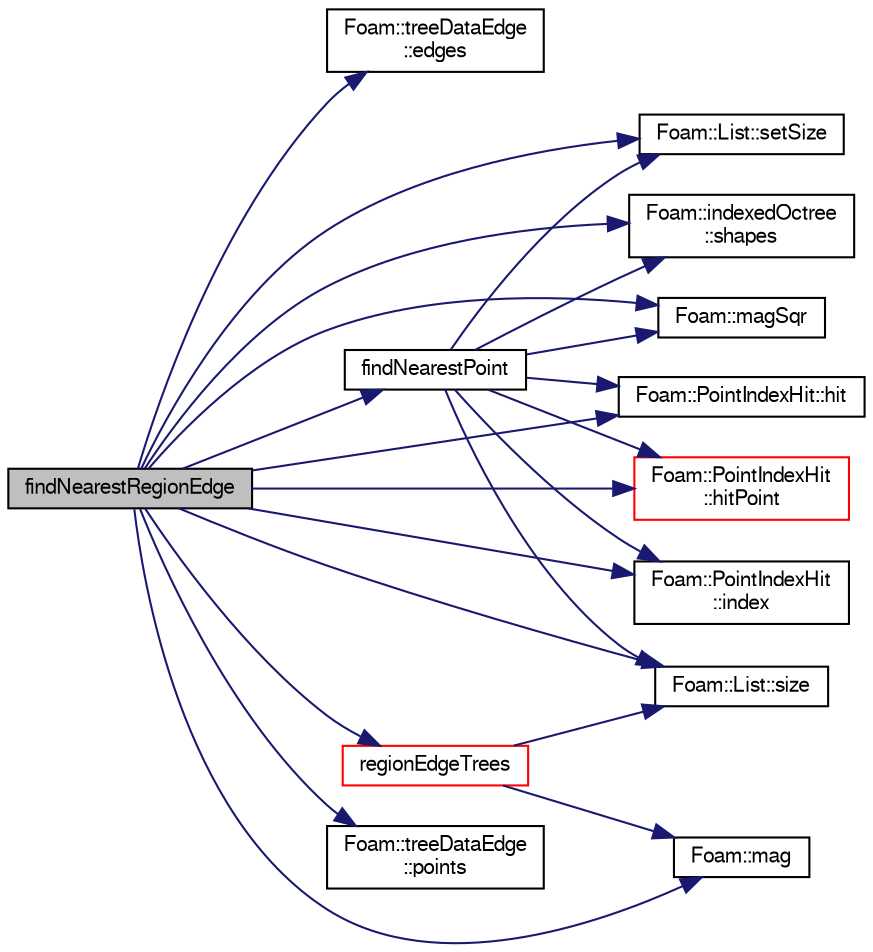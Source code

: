 digraph "findNearestRegionEdge"
{
  bgcolor="transparent";
  edge [fontname="FreeSans",fontsize="10",labelfontname="FreeSans",labelfontsize="10"];
  node [fontname="FreeSans",fontsize="10",shape=record];
  rankdir="LR";
  Node491 [label="findNearestRegionEdge",height=0.2,width=0.4,color="black", fillcolor="grey75", style="filled", fontcolor="black"];
  Node491 -> Node492 [color="midnightblue",fontsize="10",style="solid",fontname="FreeSans"];
  Node492 [label="Foam::treeDataEdge\l::edges",height=0.2,width=0.4,color="black",URL="$a25030.html#ac8d2a6c5ee06c3249c346595d7ecb470"];
  Node491 -> Node493 [color="midnightblue",fontsize="10",style="solid",fontname="FreeSans"];
  Node493 [label="findNearestPoint",height=0.2,width=0.4,color="black",URL="$a24682.html#a02ca0be1e44c1ac479b2f0a1e82bada5",tooltip="Find nearest feature point. Sets. "];
  Node493 -> Node494 [color="midnightblue",fontsize="10",style="solid",fontname="FreeSans"];
  Node494 [label="Foam::List::setSize",height=0.2,width=0.4,color="black",URL="$a25694.html#aedb985ffeaf1bdbfeccc2a8730405703",tooltip="Reset size of List. "];
  Node493 -> Node495 [color="midnightblue",fontsize="10",style="solid",fontname="FreeSans"];
  Node495 [label="Foam::List::size",height=0.2,width=0.4,color="black",URL="$a25694.html#a8a5f6fa29bd4b500caf186f60245b384",tooltip="Override size to be inconsistent with allocated storage. "];
  Node493 -> Node496 [color="midnightblue",fontsize="10",style="solid",fontname="FreeSans"];
  Node496 [label="Foam::indexedOctree\l::shapes",height=0.2,width=0.4,color="black",URL="$a25026.html#a018ca10cf68431d68c860ee380d4b4be",tooltip="Reference to shape. "];
  Node493 -> Node497 [color="midnightblue",fontsize="10",style="solid",fontname="FreeSans"];
  Node497 [label="Foam::magSqr",height=0.2,width=0.4,color="black",URL="$a21124.html#ae6fff2c6981e6d9618aa5038e69def6e"];
  Node493 -> Node498 [color="midnightblue",fontsize="10",style="solid",fontname="FreeSans"];
  Node498 [label="Foam::PointIndexHit::hit",height=0.2,width=0.4,color="black",URL="$a27566.html#aee8dc30bf27cefe419b15f96e594c155",tooltip="Is there a hit. "];
  Node493 -> Node499 [color="midnightblue",fontsize="10",style="solid",fontname="FreeSans"];
  Node499 [label="Foam::PointIndexHit\l::hitPoint",height=0.2,width=0.4,color="red",URL="$a27566.html#a0350feff966a8bc8833a84ca454f1e5e",tooltip="Return hit point. "];
  Node493 -> Node543 [color="midnightblue",fontsize="10",style="solid",fontname="FreeSans"];
  Node543 [label="Foam::PointIndexHit\l::index",height=0.2,width=0.4,color="black",URL="$a27566.html#a4a438520bb14406481732edc13c119c7",tooltip="Return index. "];
  Node491 -> Node498 [color="midnightblue",fontsize="10",style="solid",fontname="FreeSans"];
  Node491 -> Node499 [color="midnightblue",fontsize="10",style="solid",fontname="FreeSans"];
  Node491 -> Node543 [color="midnightblue",fontsize="10",style="solid",fontname="FreeSans"];
  Node491 -> Node544 [color="midnightblue",fontsize="10",style="solid",fontname="FreeSans"];
  Node544 [label="Foam::mag",height=0.2,width=0.4,color="black",URL="$a21124.html#a929da2a3fdcf3dacbbe0487d3a330dae"];
  Node491 -> Node497 [color="midnightblue",fontsize="10",style="solid",fontname="FreeSans"];
  Node491 -> Node545 [color="midnightblue",fontsize="10",style="solid",fontname="FreeSans"];
  Node545 [label="Foam::treeDataEdge\l::points",height=0.2,width=0.4,color="black",URL="$a25030.html#afb6c3bde245ae6ea91f1c538da59f8fc"];
  Node491 -> Node546 [color="midnightblue",fontsize="10",style="solid",fontname="FreeSans"];
  Node546 [label="regionEdgeTrees",height=0.2,width=0.4,color="red",URL="$a24682.html#a8b10e1c25153aef632c6fea885ce9bf0"];
  Node546 -> Node544 [color="midnightblue",fontsize="10",style="solid",fontname="FreeSans"];
  Node546 -> Node495 [color="midnightblue",fontsize="10",style="solid",fontname="FreeSans"];
  Node491 -> Node494 [color="midnightblue",fontsize="10",style="solid",fontname="FreeSans"];
  Node491 -> Node496 [color="midnightblue",fontsize="10",style="solid",fontname="FreeSans"];
  Node491 -> Node495 [color="midnightblue",fontsize="10",style="solid",fontname="FreeSans"];
}
